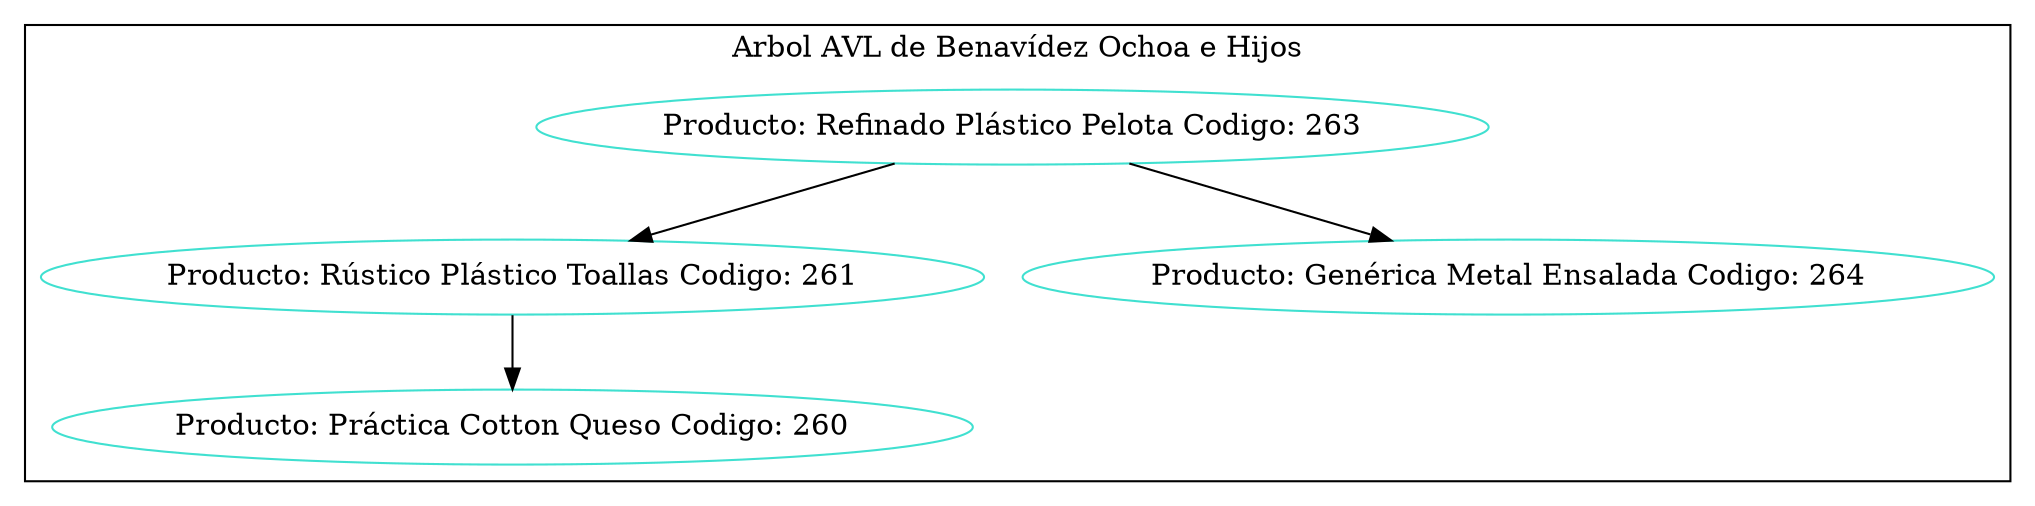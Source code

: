 digraph Hash{
node [color ="turquoise"];
subgraph clusterMarco {label="Arbol AVL de Benavídez Ochoa e Hijos";color=black;
node[label="Producto: Refinado Plástico Pelota Codigo: 263"]263;
node[label="Producto: Rústico Plástico Toallas Codigo: 261"]261;
node[label="Producto: Práctica Cotton Queso Codigo: 260"]260;
node[label="Producto: Genérica Metal Ensalada Codigo: 264"]264;
261->260;
263->261;
263->264;
}
}
